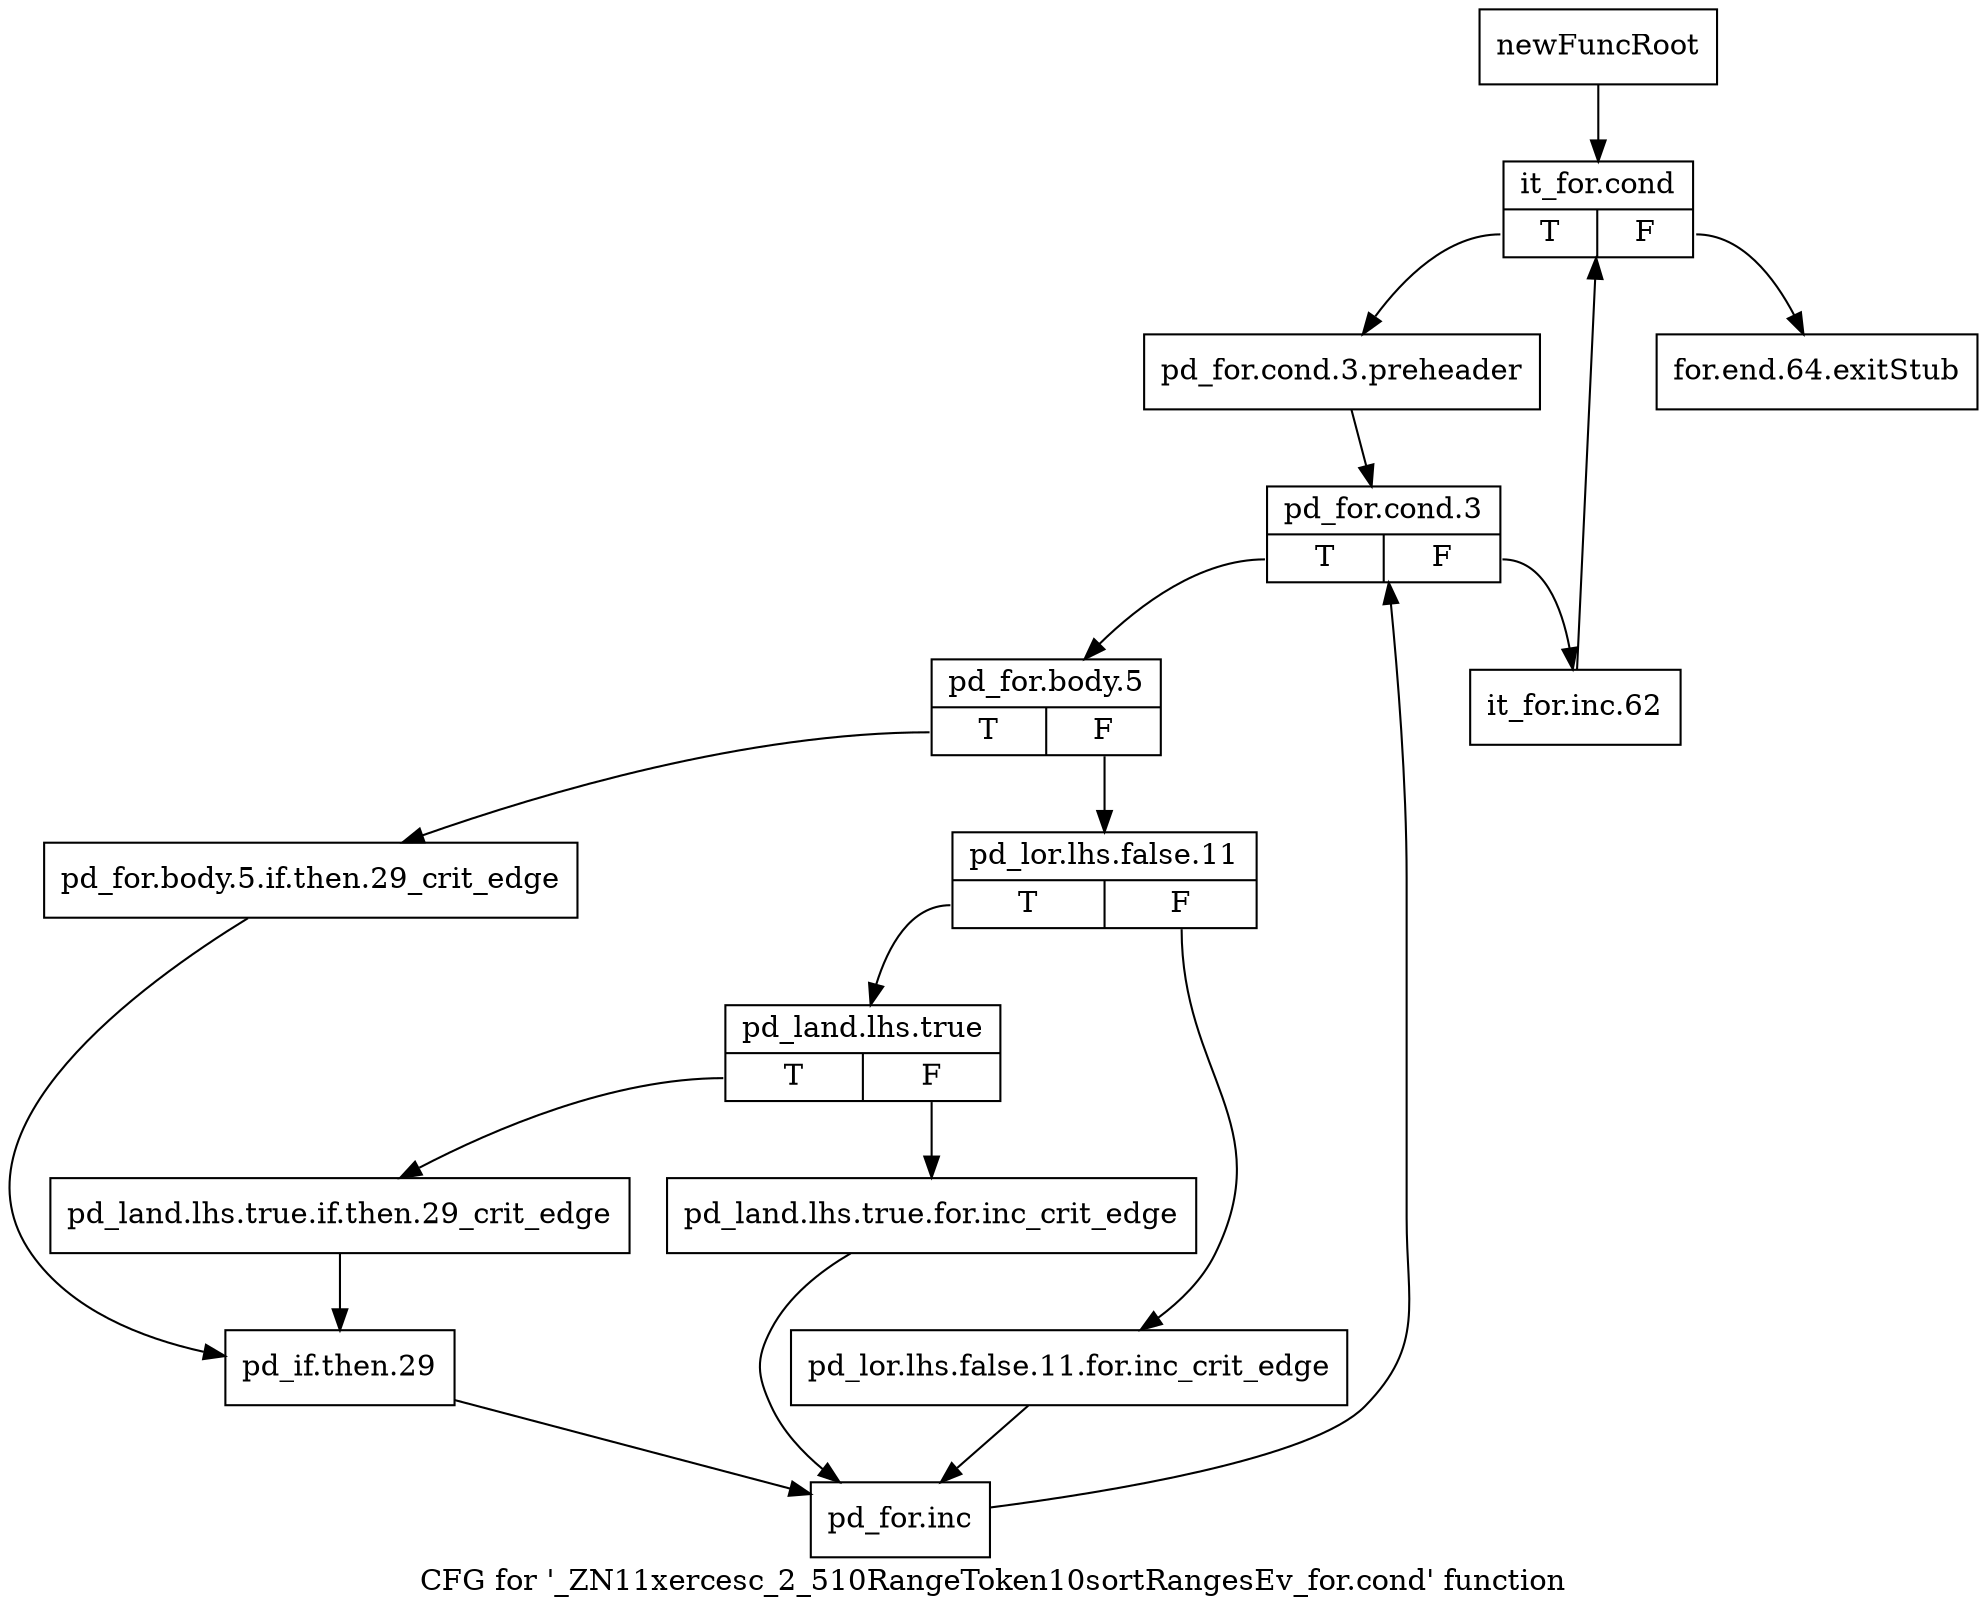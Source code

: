 digraph "CFG for '_ZN11xercesc_2_510RangeToken10sortRangesEv_for.cond' function" {
	label="CFG for '_ZN11xercesc_2_510RangeToken10sortRangesEv_for.cond' function";

	Node0x991f530 [shape=record,label="{newFuncRoot}"];
	Node0x991f530 -> Node0x991f5d0;
	Node0x991f580 [shape=record,label="{for.end.64.exitStub}"];
	Node0x991f5d0 [shape=record,label="{it_for.cond|{<s0>T|<s1>F}}"];
	Node0x991f5d0:s0 -> Node0x991f620;
	Node0x991f5d0:s1 -> Node0x991f580;
	Node0x991f620 [shape=record,label="{pd_for.cond.3.preheader}"];
	Node0x991f620 -> Node0x991f670;
	Node0x991f670 [shape=record,label="{pd_for.cond.3|{<s0>T|<s1>F}}"];
	Node0x991f670:s0 -> Node0x991f710;
	Node0x991f670:s1 -> Node0x991f6c0;
	Node0x991f6c0 [shape=record,label="{it_for.inc.62}"];
	Node0x991f6c0 -> Node0x991f5d0;
	Node0x991f710 [shape=record,label="{pd_for.body.5|{<s0>T|<s1>F}}"];
	Node0x991f710:s0 -> Node0x991f8f0;
	Node0x991f710:s1 -> Node0x991f760;
	Node0x991f760 [shape=record,label="{pd_lor.lhs.false.11|{<s0>T|<s1>F}}"];
	Node0x991f760:s0 -> Node0x991f800;
	Node0x991f760:s1 -> Node0x991f7b0;
	Node0x991f7b0 [shape=record,label="{pd_lor.lhs.false.11.for.inc_crit_edge}"];
	Node0x991f7b0 -> Node0x991f990;
	Node0x991f800 [shape=record,label="{pd_land.lhs.true|{<s0>T|<s1>F}}"];
	Node0x991f800:s0 -> Node0x991f8a0;
	Node0x991f800:s1 -> Node0x991f850;
	Node0x991f850 [shape=record,label="{pd_land.lhs.true.for.inc_crit_edge}"];
	Node0x991f850 -> Node0x991f990;
	Node0x991f8a0 [shape=record,label="{pd_land.lhs.true.if.then.29_crit_edge}"];
	Node0x991f8a0 -> Node0x991f940;
	Node0x991f8f0 [shape=record,label="{pd_for.body.5.if.then.29_crit_edge}"];
	Node0x991f8f0 -> Node0x991f940;
	Node0x991f940 [shape=record,label="{pd_if.then.29}"];
	Node0x991f940 -> Node0x991f990;
	Node0x991f990 [shape=record,label="{pd_for.inc}"];
	Node0x991f990 -> Node0x991f670;
}
